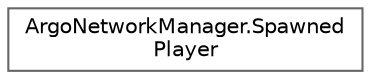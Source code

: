 digraph "Graphical Class Hierarchy"
{
 // LATEX_PDF_SIZE
  bgcolor="transparent";
  edge [fontname=Helvetica,fontsize=10,labelfontname=Helvetica,labelfontsize=10];
  node [fontname=Helvetica,fontsize=10,shape=box,height=0.2,width=0.4];
  rankdir="LR";
  Node0 [label="ArgoNetworkManager.Spawned\lPlayer",height=0.2,width=0.4,color="grey40", fillcolor="white", style="filled",URL="$struct_argo_network_manager_1_1_spawned_player.html",tooltip=" "];
}
